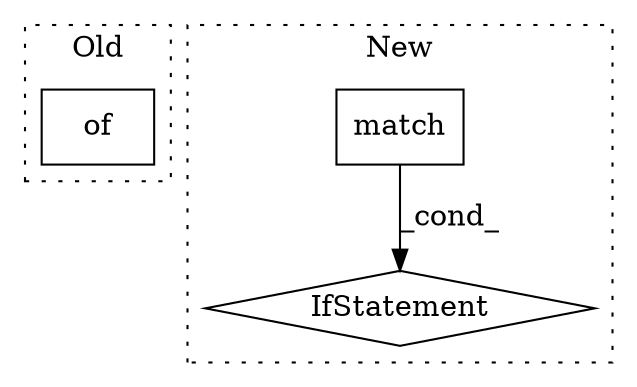 digraph G {
subgraph cluster0 {
1 [label="of" a="32" s="4127" l="4" shape="box"];
label = "Old";
style="dotted";
}
subgraph cluster1 {
2 [label="match" a="32" s="4210,4229" l="6,1" shape="box"];
3 [label="IfStatement" a="25" s="4202,4230" l="4,2" shape="diamond"];
label = "New";
style="dotted";
}
2 -> 3 [label="_cond_"];
}